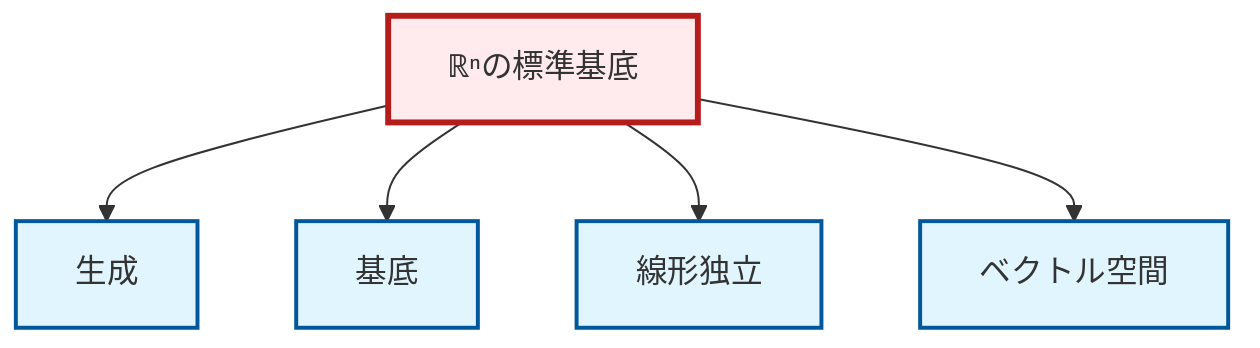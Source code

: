 graph TD
    classDef definition fill:#e1f5fe,stroke:#01579b,stroke-width:2px
    classDef theorem fill:#f3e5f5,stroke:#4a148c,stroke-width:2px
    classDef axiom fill:#fff3e0,stroke:#e65100,stroke-width:2px
    classDef example fill:#e8f5e9,stroke:#1b5e20,stroke-width:2px
    classDef current fill:#ffebee,stroke:#b71c1c,stroke-width:3px
    ex-standard-basis-rn["ℝⁿの標準基底"]:::example
    def-vector-space["ベクトル空間"]:::definition
    def-basis["基底"]:::definition
    def-span["生成"]:::definition
    def-linear-independence["線形独立"]:::definition
    ex-standard-basis-rn --> def-span
    ex-standard-basis-rn --> def-basis
    ex-standard-basis-rn --> def-linear-independence
    ex-standard-basis-rn --> def-vector-space
    class ex-standard-basis-rn current